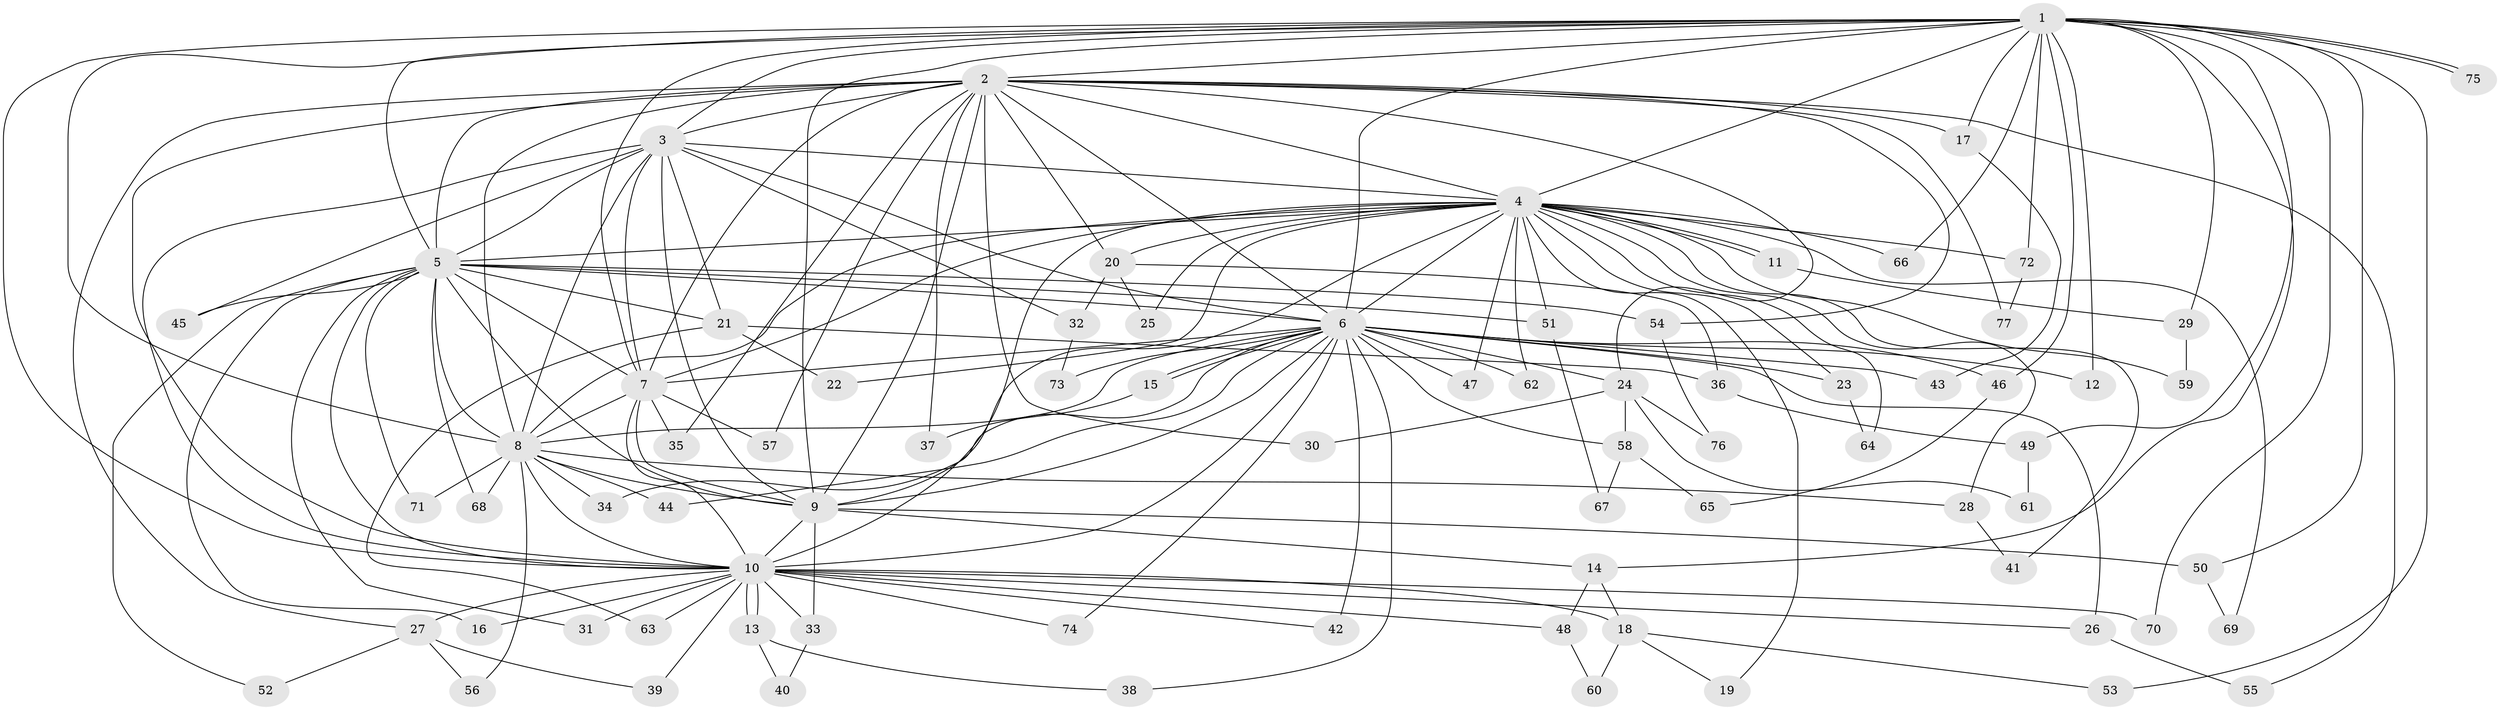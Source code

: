 // coarse degree distribution, {13: 0.020833333333333332, 12: 0.020833333333333332, 17: 0.020833333333333332, 5: 0.10416666666666667, 2: 0.4166666666666667, 3: 0.22916666666666666, 19: 0.041666666666666664, 20: 0.020833333333333332, 15: 0.020833333333333332, 4: 0.0625, 16: 0.020833333333333332, 1: 0.020833333333333332}
// Generated by graph-tools (version 1.1) at 2025/36/03/04/25 23:36:14]
// undirected, 77 vertices, 179 edges
graph export_dot {
  node [color=gray90,style=filled];
  1;
  2;
  3;
  4;
  5;
  6;
  7;
  8;
  9;
  10;
  11;
  12;
  13;
  14;
  15;
  16;
  17;
  18;
  19;
  20;
  21;
  22;
  23;
  24;
  25;
  26;
  27;
  28;
  29;
  30;
  31;
  32;
  33;
  34;
  35;
  36;
  37;
  38;
  39;
  40;
  41;
  42;
  43;
  44;
  45;
  46;
  47;
  48;
  49;
  50;
  51;
  52;
  53;
  54;
  55;
  56;
  57;
  58;
  59;
  60;
  61;
  62;
  63;
  64;
  65;
  66;
  67;
  68;
  69;
  70;
  71;
  72;
  73;
  74;
  75;
  76;
  77;
  1 -- 2;
  1 -- 3;
  1 -- 4;
  1 -- 5;
  1 -- 6;
  1 -- 7;
  1 -- 8;
  1 -- 9;
  1 -- 10;
  1 -- 12;
  1 -- 14;
  1 -- 17;
  1 -- 29;
  1 -- 46;
  1 -- 49;
  1 -- 50;
  1 -- 53;
  1 -- 66;
  1 -- 70;
  1 -- 72;
  1 -- 75;
  1 -- 75;
  2 -- 3;
  2 -- 4;
  2 -- 5;
  2 -- 6;
  2 -- 7;
  2 -- 8;
  2 -- 9;
  2 -- 10;
  2 -- 17;
  2 -- 20;
  2 -- 24;
  2 -- 27;
  2 -- 30;
  2 -- 35;
  2 -- 37;
  2 -- 54;
  2 -- 55;
  2 -- 57;
  2 -- 77;
  3 -- 4;
  3 -- 5;
  3 -- 6;
  3 -- 7;
  3 -- 8;
  3 -- 9;
  3 -- 10;
  3 -- 21;
  3 -- 32;
  3 -- 45;
  4 -- 5;
  4 -- 6;
  4 -- 7;
  4 -- 8;
  4 -- 9;
  4 -- 10;
  4 -- 11;
  4 -- 11;
  4 -- 19;
  4 -- 20;
  4 -- 22;
  4 -- 23;
  4 -- 25;
  4 -- 28;
  4 -- 41;
  4 -- 47;
  4 -- 51;
  4 -- 59;
  4 -- 62;
  4 -- 64;
  4 -- 66;
  4 -- 69;
  4 -- 72;
  5 -- 6;
  5 -- 7;
  5 -- 8;
  5 -- 9;
  5 -- 10;
  5 -- 16;
  5 -- 21;
  5 -- 31;
  5 -- 45;
  5 -- 51;
  5 -- 52;
  5 -- 54;
  5 -- 68;
  5 -- 71;
  6 -- 7;
  6 -- 8;
  6 -- 9;
  6 -- 10;
  6 -- 12;
  6 -- 15;
  6 -- 15;
  6 -- 23;
  6 -- 24;
  6 -- 26;
  6 -- 34;
  6 -- 38;
  6 -- 42;
  6 -- 43;
  6 -- 44;
  6 -- 46;
  6 -- 47;
  6 -- 58;
  6 -- 62;
  6 -- 73;
  6 -- 74;
  7 -- 8;
  7 -- 9;
  7 -- 10;
  7 -- 35;
  7 -- 57;
  8 -- 9;
  8 -- 10;
  8 -- 28;
  8 -- 34;
  8 -- 44;
  8 -- 56;
  8 -- 68;
  8 -- 71;
  9 -- 10;
  9 -- 14;
  9 -- 33;
  9 -- 50;
  10 -- 13;
  10 -- 13;
  10 -- 16;
  10 -- 18;
  10 -- 26;
  10 -- 27;
  10 -- 31;
  10 -- 33;
  10 -- 39;
  10 -- 42;
  10 -- 48;
  10 -- 63;
  10 -- 70;
  10 -- 74;
  11 -- 29;
  13 -- 38;
  13 -- 40;
  14 -- 18;
  14 -- 48;
  15 -- 37;
  17 -- 43;
  18 -- 19;
  18 -- 53;
  18 -- 60;
  20 -- 25;
  20 -- 32;
  20 -- 36;
  21 -- 22;
  21 -- 36;
  21 -- 63;
  23 -- 64;
  24 -- 30;
  24 -- 58;
  24 -- 61;
  24 -- 76;
  26 -- 55;
  27 -- 39;
  27 -- 52;
  27 -- 56;
  28 -- 41;
  29 -- 59;
  32 -- 73;
  33 -- 40;
  36 -- 49;
  46 -- 65;
  48 -- 60;
  49 -- 61;
  50 -- 69;
  51 -- 67;
  54 -- 76;
  58 -- 65;
  58 -- 67;
  72 -- 77;
}
